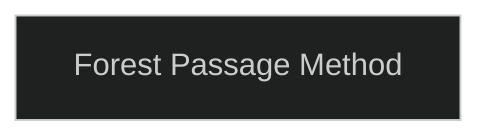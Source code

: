 ---
config:
  theme: dark
---
flowchart TD

    forest_passage_method[Forest Passage Method]
    click forest_passage_method callback "
        Forest Passage Method<br>
        <br>
        Cost: 2 motes<br>
        Duration: The Dragon-Blooded's Essence in scenes<br>
        Type: Simple<br>
        Minimum Survival: 2<br>
        Minimum Essence: 1<br>
        Prerequisite Charms: None<br>
        <br>
        A Wood-attuned character can attune herself to the
        Essence of trees, grasses, briars and other plant life around
        her. While thus attuned, she can pass through dense
        vegetation without any penalty to her movement or combat.
        Somehow, the crowding, tangling plants never seem
        to be exactly where the character is. Not only does this
        make it easier to pursue animals or fugitives through
        undergrowth, briars or other hindrances, the Dragon-Blooded
        character enjoys a considerable advantage over
        an enemy if she fights in such surroundings.<br>
        Cascade Charms:<br>
        • A more experienced or powerful Wood-attuned
        character could extend the effect of the Forest Passage
        Method to other characters, for a suitably increased Essence
        cost.<br>
        • A variation using Stealth instead of Survival makes
        a person virtually invisible, silent and undetectable while
        within forest, scrub or shrubbery.
        "